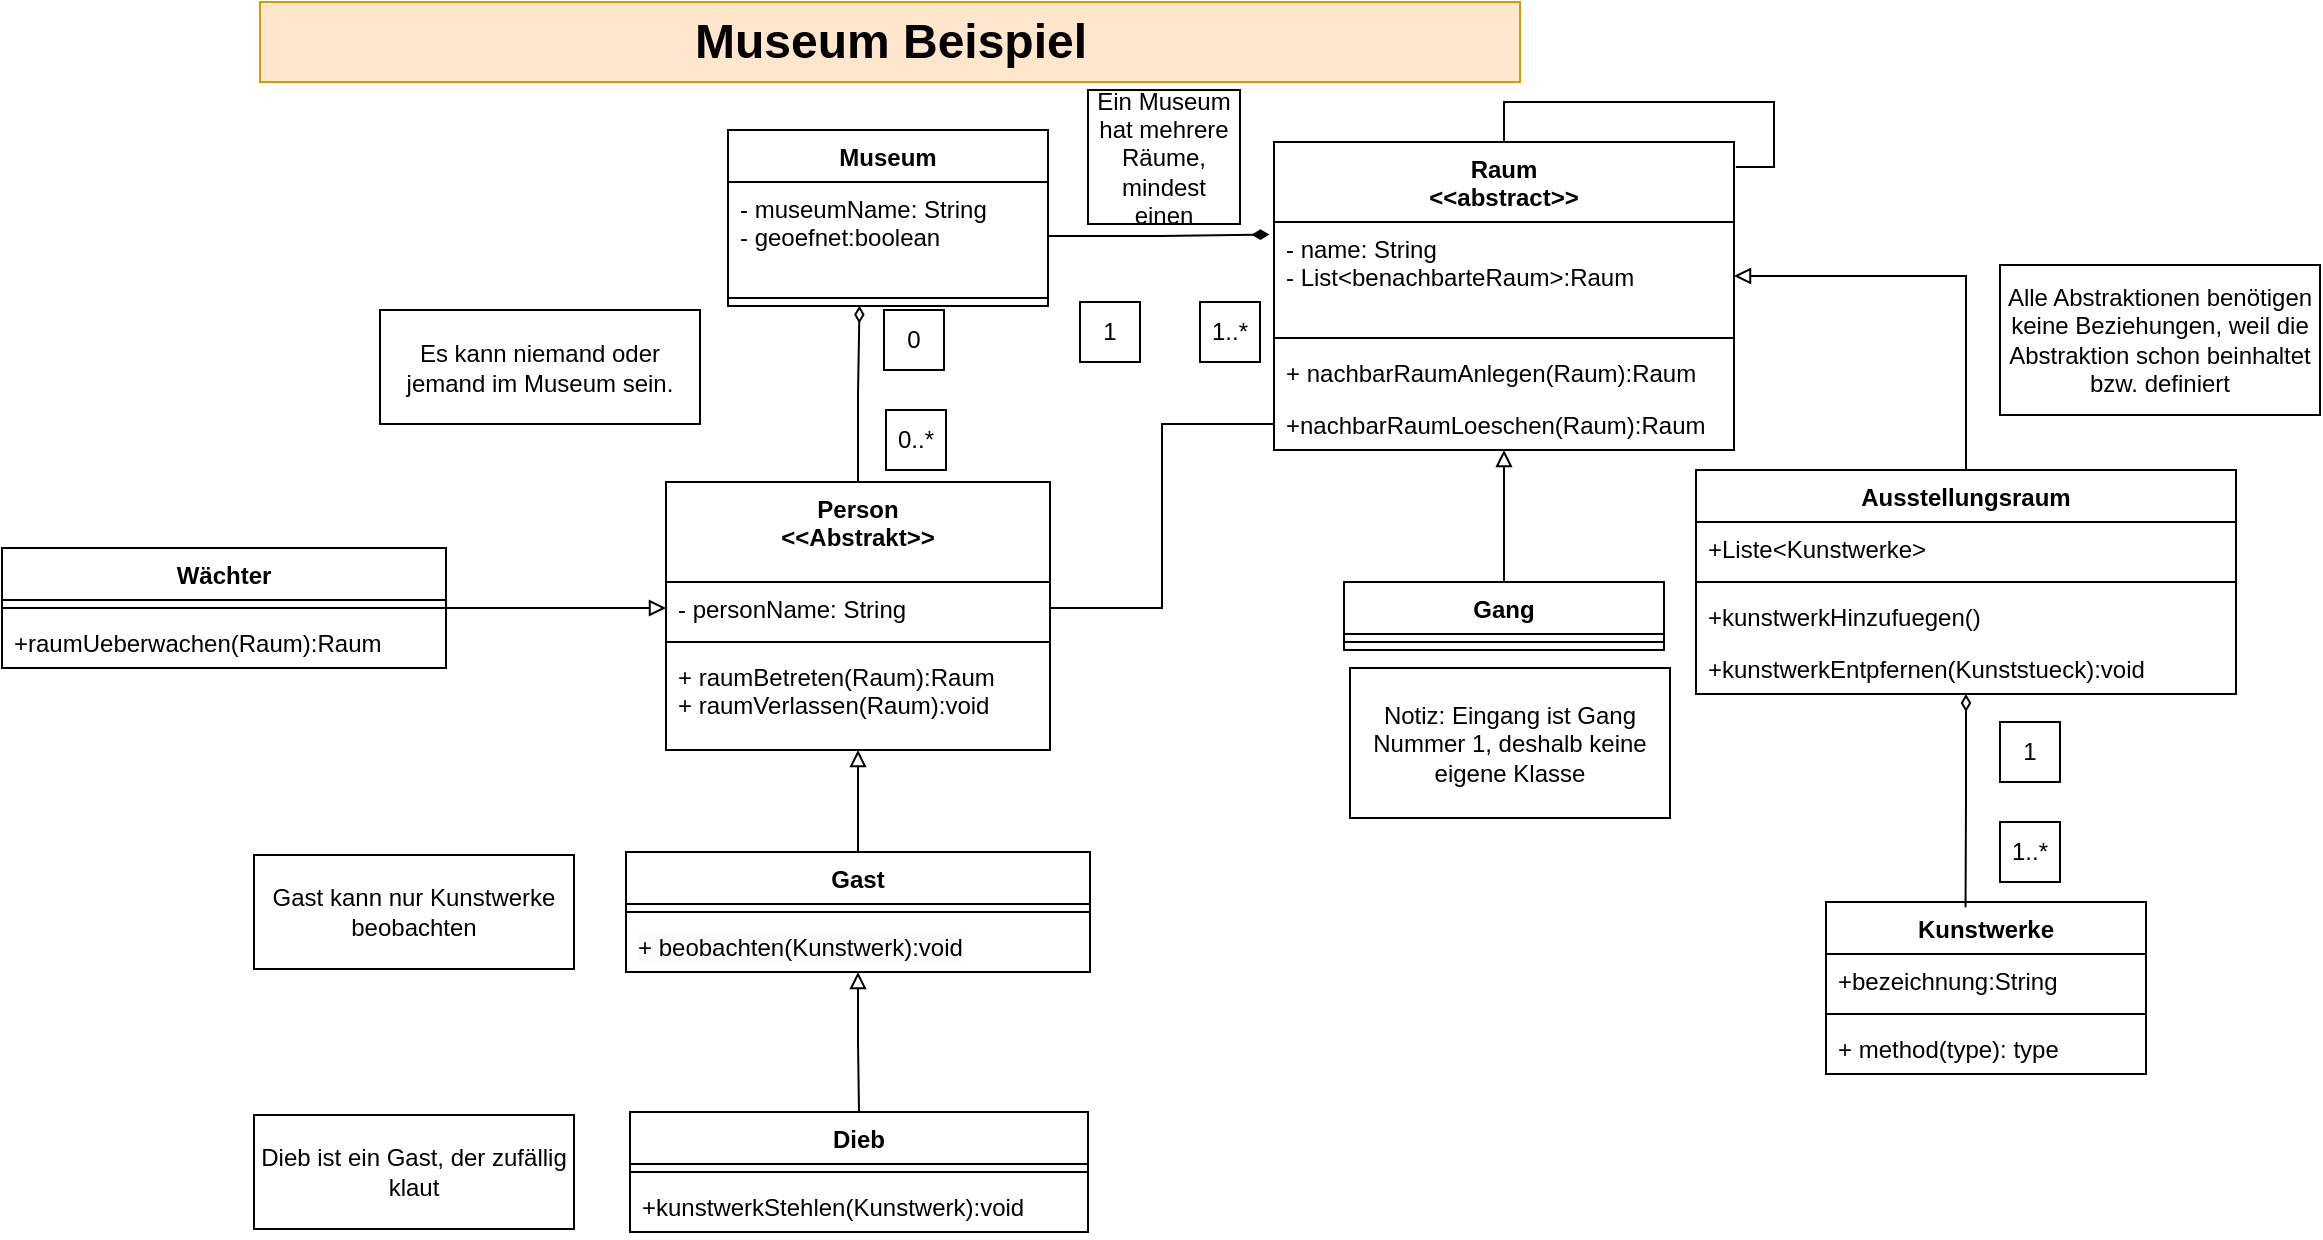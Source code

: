 <mxfile version="23.1.6" type="device">
  <diagram name="Page-1" id="929967ad-93f9-6ef4-fab6-5d389245f69c">
    <mxGraphModel dx="1313" dy="696" grid="1" gridSize="10" guides="1" tooltips="1" connect="1" arrows="1" fold="1" page="1" pageScale="1.5" pageWidth="1169" pageHeight="826" background="none" math="0" shadow="0">
      <root>
        <mxCell id="0" style=";html=1;" />
        <mxCell id="1" style=";html=1;" parent="0" />
        <mxCell id="1672d66443f91eb5-23" value="Museum Beispiel" style="text;strokeColor=#d79b00;fillColor=#ffe6cc;html=1;fontSize=24;fontStyle=1;verticalAlign=middle;align=center;" parent="1" vertex="1">
          <mxGeometry x="550" y="20" width="630" height="40" as="geometry" />
        </mxCell>
        <mxCell id="vkAkZfnKyoBQVsPQu3A6-1" value="Museum" style="swimlane;fontStyle=1;align=center;verticalAlign=top;childLayout=stackLayout;horizontal=1;startSize=26;horizontalStack=0;resizeParent=1;resizeParentMax=0;resizeLast=0;collapsible=1;marginBottom=0;whiteSpace=wrap;html=1;" vertex="1" parent="1">
          <mxGeometry x="784" y="84" width="160" height="88" as="geometry" />
        </mxCell>
        <mxCell id="vkAkZfnKyoBQVsPQu3A6-2" value="- museumName: String&lt;div&gt;- geoefnet:boolean&lt;/div&gt;&lt;div&gt;&lt;br&gt;&lt;/div&gt;" style="text;strokeColor=none;fillColor=none;align=left;verticalAlign=top;spacingLeft=4;spacingRight=4;overflow=hidden;rotatable=0;points=[[0,0.5],[1,0.5]];portConstraint=eastwest;whiteSpace=wrap;html=1;" vertex="1" parent="vkAkZfnKyoBQVsPQu3A6-1">
          <mxGeometry y="26" width="160" height="54" as="geometry" />
        </mxCell>
        <mxCell id="vkAkZfnKyoBQVsPQu3A6-3" value="" style="line;strokeWidth=1;fillColor=none;align=left;verticalAlign=middle;spacingTop=-1;spacingLeft=3;spacingRight=3;rotatable=0;labelPosition=right;points=[];portConstraint=eastwest;strokeColor=inherit;" vertex="1" parent="vkAkZfnKyoBQVsPQu3A6-1">
          <mxGeometry y="80" width="160" height="8" as="geometry" />
        </mxCell>
        <mxCell id="vkAkZfnKyoBQVsPQu3A6-9" value="Raum&lt;br&gt;&amp;lt;&amp;lt;abstract&amp;gt;&amp;gt;" style="swimlane;fontStyle=1;align=center;verticalAlign=top;childLayout=stackLayout;horizontal=1;startSize=40;horizontalStack=0;resizeParent=1;resizeParentMax=0;resizeLast=0;collapsible=1;marginBottom=0;whiteSpace=wrap;html=1;" vertex="1" parent="1">
          <mxGeometry x="1057" y="90" width="230" height="154" as="geometry" />
        </mxCell>
        <mxCell id="vkAkZfnKyoBQVsPQu3A6-10" value="- name: String&lt;br&gt;- List&amp;lt;benachbarteRaum&amp;gt;:Raum" style="text;strokeColor=none;fillColor=none;align=left;verticalAlign=top;spacingLeft=4;spacingRight=4;overflow=hidden;rotatable=0;points=[[0,0.5],[1,0.5]];portConstraint=eastwest;whiteSpace=wrap;html=1;" vertex="1" parent="vkAkZfnKyoBQVsPQu3A6-9">
          <mxGeometry y="40" width="230" height="54" as="geometry" />
        </mxCell>
        <mxCell id="vkAkZfnKyoBQVsPQu3A6-11" value="" style="line;strokeWidth=1;fillColor=none;align=left;verticalAlign=middle;spacingTop=-1;spacingLeft=3;spacingRight=3;rotatable=0;labelPosition=right;points=[];portConstraint=eastwest;strokeColor=inherit;" vertex="1" parent="vkAkZfnKyoBQVsPQu3A6-9">
          <mxGeometry y="94" width="230" height="8" as="geometry" />
        </mxCell>
        <mxCell id="vkAkZfnKyoBQVsPQu3A6-12" value="+ nachbarRaumAnlegen(Raum):Raum" style="text;strokeColor=none;fillColor=none;align=left;verticalAlign=top;spacingLeft=4;spacingRight=4;overflow=hidden;rotatable=0;points=[[0,0.5],[1,0.5]];portConstraint=eastwest;whiteSpace=wrap;html=1;" vertex="1" parent="vkAkZfnKyoBQVsPQu3A6-9">
          <mxGeometry y="102" width="230" height="26" as="geometry" />
        </mxCell>
        <mxCell id="vkAkZfnKyoBQVsPQu3A6-102" value="+nachbarRaumLoeschen(Raum):Raum" style="text;strokeColor=none;fillColor=none;align=left;verticalAlign=top;spacingLeft=4;spacingRight=4;overflow=hidden;rotatable=0;points=[[0,0.5],[1,0.5]];portConstraint=eastwest;whiteSpace=wrap;html=1;" vertex="1" parent="vkAkZfnKyoBQVsPQu3A6-9">
          <mxGeometry y="128" width="230" height="26" as="geometry" />
        </mxCell>
        <mxCell id="vkAkZfnKyoBQVsPQu3A6-78" style="edgeStyle=orthogonalEdgeStyle;rounded=0;orthogonalLoop=1;jettySize=auto;html=1;entryX=1;entryY=0.5;entryDx=0;entryDy=0;endArrow=block;endFill=0;startArrow=none;startFill=0;" edge="1" parent="1" source="vkAkZfnKyoBQVsPQu3A6-13" target="vkAkZfnKyoBQVsPQu3A6-10">
          <mxGeometry relative="1" as="geometry" />
        </mxCell>
        <mxCell id="vkAkZfnKyoBQVsPQu3A6-13" value="Ausstellungsraum" style="swimlane;fontStyle=1;align=center;verticalAlign=top;childLayout=stackLayout;horizontal=1;startSize=26;horizontalStack=0;resizeParent=1;resizeParentMax=0;resizeLast=0;collapsible=1;marginBottom=0;whiteSpace=wrap;html=1;" vertex="1" parent="1">
          <mxGeometry x="1268" y="254" width="270" height="112" as="geometry" />
        </mxCell>
        <mxCell id="vkAkZfnKyoBQVsPQu3A6-14" value="+Liste&amp;lt;Kunstwerke&amp;gt;" style="text;strokeColor=none;fillColor=none;align=left;verticalAlign=top;spacingLeft=4;spacingRight=4;overflow=hidden;rotatable=0;points=[[0,0.5],[1,0.5]];portConstraint=eastwest;whiteSpace=wrap;html=1;" vertex="1" parent="vkAkZfnKyoBQVsPQu3A6-13">
          <mxGeometry y="26" width="270" height="26" as="geometry" />
        </mxCell>
        <mxCell id="vkAkZfnKyoBQVsPQu3A6-15" value="" style="line;strokeWidth=1;fillColor=none;align=left;verticalAlign=middle;spacingTop=-1;spacingLeft=3;spacingRight=3;rotatable=0;labelPosition=right;points=[];portConstraint=eastwest;strokeColor=inherit;" vertex="1" parent="vkAkZfnKyoBQVsPQu3A6-13">
          <mxGeometry y="52" width="270" height="8" as="geometry" />
        </mxCell>
        <mxCell id="vkAkZfnKyoBQVsPQu3A6-16" value="+kunstwerkHinzufuegen()" style="text;strokeColor=none;fillColor=none;align=left;verticalAlign=top;spacingLeft=4;spacingRight=4;overflow=hidden;rotatable=0;points=[[0,0.5],[1,0.5]];portConstraint=eastwest;whiteSpace=wrap;html=1;" vertex="1" parent="vkAkZfnKyoBQVsPQu3A6-13">
          <mxGeometry y="60" width="270" height="26" as="geometry" />
        </mxCell>
        <mxCell id="vkAkZfnKyoBQVsPQu3A6-103" value="+kunstwerkEntpfernen(Kunststueck):void" style="text;strokeColor=none;fillColor=none;align=left;verticalAlign=top;spacingLeft=4;spacingRight=4;overflow=hidden;rotatable=0;points=[[0,0.5],[1,0.5]];portConstraint=eastwest;whiteSpace=wrap;html=1;" vertex="1" parent="vkAkZfnKyoBQVsPQu3A6-13">
          <mxGeometry y="86" width="270" height="26" as="geometry" />
        </mxCell>
        <mxCell id="vkAkZfnKyoBQVsPQu3A6-21" value="Person&lt;br&gt;&amp;lt;&amp;lt;Abstrakt&amp;gt;&amp;gt;" style="swimlane;fontStyle=1;align=center;verticalAlign=top;childLayout=stackLayout;horizontal=1;startSize=50;horizontalStack=0;resizeParent=1;resizeParentMax=0;resizeLast=0;collapsible=1;marginBottom=0;whiteSpace=wrap;html=1;" vertex="1" parent="1">
          <mxGeometry x="753" y="260" width="192" height="134" as="geometry" />
        </mxCell>
        <mxCell id="vkAkZfnKyoBQVsPQu3A6-22" value="- personName: String" style="text;strokeColor=none;fillColor=none;align=left;verticalAlign=top;spacingLeft=4;spacingRight=4;overflow=hidden;rotatable=0;points=[[0,0.5],[1,0.5]];portConstraint=eastwest;whiteSpace=wrap;html=1;" vertex="1" parent="vkAkZfnKyoBQVsPQu3A6-21">
          <mxGeometry y="50" width="192" height="26" as="geometry" />
        </mxCell>
        <mxCell id="vkAkZfnKyoBQVsPQu3A6-23" value="" style="line;strokeWidth=1;fillColor=none;align=left;verticalAlign=middle;spacingTop=-1;spacingLeft=3;spacingRight=3;rotatable=0;labelPosition=right;points=[];portConstraint=eastwest;strokeColor=inherit;" vertex="1" parent="vkAkZfnKyoBQVsPQu3A6-21">
          <mxGeometry y="76" width="192" height="8" as="geometry" />
        </mxCell>
        <mxCell id="vkAkZfnKyoBQVsPQu3A6-24" value="+ raumBetreten(Raum):Raum&lt;br&gt;+ raumVerlassen(Raum):void" style="text;strokeColor=none;fillColor=none;align=left;verticalAlign=top;spacingLeft=4;spacingRight=4;overflow=hidden;rotatable=0;points=[[0,0.5],[1,0.5]];portConstraint=eastwest;whiteSpace=wrap;html=1;" vertex="1" parent="vkAkZfnKyoBQVsPQu3A6-21">
          <mxGeometry y="84" width="192" height="50" as="geometry" />
        </mxCell>
        <mxCell id="vkAkZfnKyoBQVsPQu3A6-88" style="edgeStyle=orthogonalEdgeStyle;rounded=0;orthogonalLoop=1;jettySize=auto;html=1;entryX=0;entryY=0.5;entryDx=0;entryDy=0;endArrow=block;endFill=0;" edge="1" parent="1" source="vkAkZfnKyoBQVsPQu3A6-29" target="vkAkZfnKyoBQVsPQu3A6-22">
          <mxGeometry relative="1" as="geometry" />
        </mxCell>
        <mxCell id="vkAkZfnKyoBQVsPQu3A6-29" value="Wächter" style="swimlane;fontStyle=1;align=center;verticalAlign=top;childLayout=stackLayout;horizontal=1;startSize=26;horizontalStack=0;resizeParent=1;resizeParentMax=0;resizeLast=0;collapsible=1;marginBottom=0;whiteSpace=wrap;html=1;" vertex="1" parent="1">
          <mxGeometry x="421" y="293" width="222" height="60" as="geometry" />
        </mxCell>
        <mxCell id="vkAkZfnKyoBQVsPQu3A6-31" value="" style="line;strokeWidth=1;fillColor=none;align=left;verticalAlign=middle;spacingTop=-1;spacingLeft=3;spacingRight=3;rotatable=0;labelPosition=right;points=[];portConstraint=eastwest;strokeColor=inherit;" vertex="1" parent="vkAkZfnKyoBQVsPQu3A6-29">
          <mxGeometry y="26" width="222" height="8" as="geometry" />
        </mxCell>
        <mxCell id="vkAkZfnKyoBQVsPQu3A6-32" value="+raumUeberwachen(Raum):Raum" style="text;strokeColor=none;fillColor=none;align=left;verticalAlign=top;spacingLeft=4;spacingRight=4;overflow=hidden;rotatable=0;points=[[0,0.5],[1,0.5]];portConstraint=eastwest;whiteSpace=wrap;html=1;" vertex="1" parent="vkAkZfnKyoBQVsPQu3A6-29">
          <mxGeometry y="34" width="222" height="26" as="geometry" />
        </mxCell>
        <mxCell id="vkAkZfnKyoBQVsPQu3A6-33" value="Dieb" style="swimlane;fontStyle=1;align=center;verticalAlign=top;childLayout=stackLayout;horizontal=1;startSize=26;horizontalStack=0;resizeParent=1;resizeParentMax=0;resizeLast=0;collapsible=1;marginBottom=0;whiteSpace=wrap;html=1;" vertex="1" parent="1">
          <mxGeometry x="735" y="575" width="229" height="60" as="geometry" />
        </mxCell>
        <mxCell id="vkAkZfnKyoBQVsPQu3A6-35" value="" style="line;strokeWidth=1;fillColor=none;align=left;verticalAlign=middle;spacingTop=-1;spacingLeft=3;spacingRight=3;rotatable=0;labelPosition=right;points=[];portConstraint=eastwest;strokeColor=inherit;" vertex="1" parent="vkAkZfnKyoBQVsPQu3A6-33">
          <mxGeometry y="26" width="229" height="8" as="geometry" />
        </mxCell>
        <mxCell id="vkAkZfnKyoBQVsPQu3A6-36" value="+kunstwerkStehlen(Kunstwerk):void" style="text;strokeColor=none;fillColor=none;align=left;verticalAlign=top;spacingLeft=4;spacingRight=4;overflow=hidden;rotatable=0;points=[[0,0.5],[1,0.5]];portConstraint=eastwest;whiteSpace=wrap;html=1;" vertex="1" parent="vkAkZfnKyoBQVsPQu3A6-33">
          <mxGeometry y="34" width="229" height="26" as="geometry" />
        </mxCell>
        <mxCell id="vkAkZfnKyoBQVsPQu3A6-67" value="Gang" style="swimlane;fontStyle=1;align=center;verticalAlign=top;childLayout=stackLayout;horizontal=1;startSize=26;horizontalStack=0;resizeParent=1;resizeParentMax=0;resizeLast=0;collapsible=1;marginBottom=0;whiteSpace=wrap;html=1;" vertex="1" parent="1">
          <mxGeometry x="1092" y="310" width="160" height="34" as="geometry" />
        </mxCell>
        <mxCell id="vkAkZfnKyoBQVsPQu3A6-69" value="" style="line;strokeWidth=1;fillColor=none;align=left;verticalAlign=middle;spacingTop=-1;spacingLeft=3;spacingRight=3;rotatable=0;labelPosition=right;points=[];portConstraint=eastwest;strokeColor=inherit;" vertex="1" parent="vkAkZfnKyoBQVsPQu3A6-67">
          <mxGeometry y="26" width="160" height="8" as="geometry" />
        </mxCell>
        <mxCell id="vkAkZfnKyoBQVsPQu3A6-72" value="Kunstwerke" style="swimlane;fontStyle=1;align=center;verticalAlign=top;childLayout=stackLayout;horizontal=1;startSize=26;horizontalStack=0;resizeParent=1;resizeParentMax=0;resizeLast=0;collapsible=1;marginBottom=0;whiteSpace=wrap;html=1;" vertex="1" parent="1">
          <mxGeometry x="1333" y="470" width="160" height="86" as="geometry" />
        </mxCell>
        <mxCell id="vkAkZfnKyoBQVsPQu3A6-73" value="+bezeichnung:String" style="text;strokeColor=none;fillColor=none;align=left;verticalAlign=top;spacingLeft=4;spacingRight=4;overflow=hidden;rotatable=0;points=[[0,0.5],[1,0.5]];portConstraint=eastwest;whiteSpace=wrap;html=1;" vertex="1" parent="vkAkZfnKyoBQVsPQu3A6-72">
          <mxGeometry y="26" width="160" height="26" as="geometry" />
        </mxCell>
        <mxCell id="vkAkZfnKyoBQVsPQu3A6-74" value="" style="line;strokeWidth=1;fillColor=none;align=left;verticalAlign=middle;spacingTop=-1;spacingLeft=3;spacingRight=3;rotatable=0;labelPosition=right;points=[];portConstraint=eastwest;strokeColor=inherit;" vertex="1" parent="vkAkZfnKyoBQVsPQu3A6-72">
          <mxGeometry y="52" width="160" height="8" as="geometry" />
        </mxCell>
        <mxCell id="vkAkZfnKyoBQVsPQu3A6-75" value="+ method(type): type" style="text;strokeColor=none;fillColor=none;align=left;verticalAlign=top;spacingLeft=4;spacingRight=4;overflow=hidden;rotatable=0;points=[[0,0.5],[1,0.5]];portConstraint=eastwest;whiteSpace=wrap;html=1;" vertex="1" parent="vkAkZfnKyoBQVsPQu3A6-72">
          <mxGeometry y="60" width="160" height="26" as="geometry" />
        </mxCell>
        <mxCell id="vkAkZfnKyoBQVsPQu3A6-77" style="edgeStyle=orthogonalEdgeStyle;rounded=0;orthogonalLoop=1;jettySize=auto;html=1;startArrow=block;startFill=0;endArrow=none;endFill=0;entryX=0.5;entryY=0;entryDx=0;entryDy=0;" edge="1" parent="1" source="vkAkZfnKyoBQVsPQu3A6-9" target="vkAkZfnKyoBQVsPQu3A6-67">
          <mxGeometry relative="1" as="geometry">
            <mxPoint x="1148" y="250" as="targetPoint" />
          </mxGeometry>
        </mxCell>
        <mxCell id="vkAkZfnKyoBQVsPQu3A6-79" style="edgeStyle=orthogonalEdgeStyle;rounded=0;orthogonalLoop=1;jettySize=auto;html=1;entryX=0.436;entryY=0.031;entryDx=0;entryDy=0;entryPerimeter=0;endArrow=none;endFill=0;startArrow=diamondThin;startFill=0;" edge="1" parent="1" source="vkAkZfnKyoBQVsPQu3A6-13" target="vkAkZfnKyoBQVsPQu3A6-72">
          <mxGeometry relative="1" as="geometry" />
        </mxCell>
        <mxCell id="vkAkZfnKyoBQVsPQu3A6-81" value="Notiz: Eingang ist Gang Nummer 1, deshalb keine eigene Klasse" style="whiteSpace=wrap;html=1;" vertex="1" parent="1">
          <mxGeometry x="1095" y="353" width="160" height="75" as="geometry" />
        </mxCell>
        <mxCell id="vkAkZfnKyoBQVsPQu3A6-89" style="edgeStyle=orthogonalEdgeStyle;rounded=0;orthogonalLoop=1;jettySize=auto;html=1;exitX=0.5;exitY=0;exitDx=0;exitDy=0;entryX=0.5;entryY=1;entryDx=0;entryDy=0;endArrow=block;endFill=0;" edge="1" parent="1" source="vkAkZfnKyoBQVsPQu3A6-83" target="vkAkZfnKyoBQVsPQu3A6-21">
          <mxGeometry relative="1" as="geometry" />
        </mxCell>
        <mxCell id="vkAkZfnKyoBQVsPQu3A6-91" style="edgeStyle=orthogonalEdgeStyle;rounded=0;orthogonalLoop=1;jettySize=auto;html=1;entryX=0.5;entryY=0;entryDx=0;entryDy=0;endArrow=none;endFill=0;startArrow=block;startFill=0;" edge="1" parent="1" source="vkAkZfnKyoBQVsPQu3A6-83" target="vkAkZfnKyoBQVsPQu3A6-33">
          <mxGeometry relative="1" as="geometry" />
        </mxCell>
        <mxCell id="vkAkZfnKyoBQVsPQu3A6-83" value="Gast" style="swimlane;fontStyle=1;align=center;verticalAlign=top;childLayout=stackLayout;horizontal=1;startSize=26;horizontalStack=0;resizeParent=1;resizeParentMax=0;resizeLast=0;collapsible=1;marginBottom=0;whiteSpace=wrap;html=1;" vertex="1" parent="1">
          <mxGeometry x="733" y="445" width="232" height="60" as="geometry" />
        </mxCell>
        <mxCell id="vkAkZfnKyoBQVsPQu3A6-85" value="" style="line;strokeWidth=1;fillColor=none;align=left;verticalAlign=middle;spacingTop=-1;spacingLeft=3;spacingRight=3;rotatable=0;labelPosition=right;points=[];portConstraint=eastwest;strokeColor=inherit;" vertex="1" parent="vkAkZfnKyoBQVsPQu3A6-83">
          <mxGeometry y="26" width="232" height="8" as="geometry" />
        </mxCell>
        <mxCell id="vkAkZfnKyoBQVsPQu3A6-86" value="&lt;span style=&quot;color: rgb(0, 0, 0); font-family: Helvetica; font-size: 12px; font-style: normal; font-variant-ligatures: normal; font-variant-caps: normal; font-weight: 400; letter-spacing: normal; orphans: 2; text-align: left; text-indent: 0px; text-transform: none; widows: 2; word-spacing: 0px; -webkit-text-stroke-width: 0px; background-color: rgb(251, 251, 251); text-decoration-thickness: initial; text-decoration-style: initial; text-decoration-color: initial; float: none; display: inline !important;&quot;&gt;+ beobachten(Kunstwerk):void&lt;/span&gt;&lt;div&gt;&lt;br&gt;&lt;/div&gt;" style="text;strokeColor=none;fillColor=none;align=left;verticalAlign=top;spacingLeft=4;spacingRight=4;overflow=hidden;rotatable=0;points=[[0,0.5],[1,0.5]];portConstraint=eastwest;whiteSpace=wrap;html=1;" vertex="1" parent="vkAkZfnKyoBQVsPQu3A6-83">
          <mxGeometry y="34" width="232" height="26" as="geometry" />
        </mxCell>
        <mxCell id="vkAkZfnKyoBQVsPQu3A6-93" value="1..*" style="whiteSpace=wrap;html=1;" vertex="1" parent="1">
          <mxGeometry x="1020" y="170" width="30" height="30" as="geometry" />
        </mxCell>
        <mxCell id="vkAkZfnKyoBQVsPQu3A6-94" value="1" style="whiteSpace=wrap;html=1;" vertex="1" parent="1">
          <mxGeometry x="960" y="170" width="30" height="30" as="geometry" />
        </mxCell>
        <mxCell id="vkAkZfnKyoBQVsPQu3A6-95" value="1..*" style="whiteSpace=wrap;html=1;" vertex="1" parent="1">
          <mxGeometry x="1420" y="430" width="30" height="30" as="geometry" />
        </mxCell>
        <mxCell id="vkAkZfnKyoBQVsPQu3A6-96" value="1" style="whiteSpace=wrap;html=1;" vertex="1" parent="1">
          <mxGeometry x="1420" y="380" width="30" height="30" as="geometry" />
        </mxCell>
        <mxCell id="vkAkZfnKyoBQVsPQu3A6-98" style="edgeStyle=orthogonalEdgeStyle;rounded=0;orthogonalLoop=1;jettySize=auto;html=1;entryX=-0.01;entryY=0.116;entryDx=0;entryDy=0;entryPerimeter=0;endArrow=diamondThin;endFill=1;" edge="1" parent="1" source="vkAkZfnKyoBQVsPQu3A6-2" target="vkAkZfnKyoBQVsPQu3A6-10">
          <mxGeometry relative="1" as="geometry" />
        </mxCell>
        <mxCell id="vkAkZfnKyoBQVsPQu3A6-104" style="edgeStyle=orthogonalEdgeStyle;rounded=0;orthogonalLoop=1;jettySize=auto;html=1;entryX=0.411;entryY=0.978;entryDx=0;entryDy=0;entryPerimeter=0;endArrow=diamondThin;endFill=0;" edge="1" parent="1" source="vkAkZfnKyoBQVsPQu3A6-21" target="vkAkZfnKyoBQVsPQu3A6-3">
          <mxGeometry relative="1" as="geometry" />
        </mxCell>
        <mxCell id="vkAkZfnKyoBQVsPQu3A6-118" value="0..*" style="whiteSpace=wrap;html=1;" vertex="1" parent="1">
          <mxGeometry x="863" y="224" width="30" height="30" as="geometry" />
        </mxCell>
        <mxCell id="vkAkZfnKyoBQVsPQu3A6-119" value="0" style="whiteSpace=wrap;html=1;" vertex="1" parent="1">
          <mxGeometry x="862" y="174" width="30" height="30" as="geometry" />
        </mxCell>
        <mxCell id="vkAkZfnKyoBQVsPQu3A6-126" value="Alle Abstraktionen benötigen keine Beziehungen, weil die Abstraktion schon beinhaltet bzw. definiert" style="whiteSpace=wrap;html=1;" vertex="1" parent="1">
          <mxGeometry x="1420" y="151.5" width="160" height="75" as="geometry" />
        </mxCell>
        <mxCell id="vkAkZfnKyoBQVsPQu3A6-127" value="Dieb ist ein Gast, der zufällig klaut" style="whiteSpace=wrap;html=1;" vertex="1" parent="1">
          <mxGeometry x="547" y="576.5" width="160" height="57" as="geometry" />
        </mxCell>
        <mxCell id="vkAkZfnKyoBQVsPQu3A6-128" value="Gast kann nur Kunstwerke beobachten" style="whiteSpace=wrap;html=1;" vertex="1" parent="1">
          <mxGeometry x="547" y="446.5" width="160" height="57" as="geometry" />
        </mxCell>
        <mxCell id="vkAkZfnKyoBQVsPQu3A6-129" value="Es kann niemand oder jemand im Museum sein." style="whiteSpace=wrap;html=1;" vertex="1" parent="1">
          <mxGeometry x="610" y="174" width="160" height="57" as="geometry" />
        </mxCell>
        <mxCell id="vkAkZfnKyoBQVsPQu3A6-130" value="Ein Museum hat mehrere Räume, mindest einen" style="whiteSpace=wrap;html=1;" vertex="1" parent="1">
          <mxGeometry x="964" y="64" width="76" height="67" as="geometry" />
        </mxCell>
        <mxCell id="vkAkZfnKyoBQVsPQu3A6-132" style="edgeStyle=orthogonalEdgeStyle;rounded=0;orthogonalLoop=1;jettySize=auto;html=1;entryX=1;entryY=0.5;entryDx=0;entryDy=0;endArrow=none;endFill=0;" edge="1" parent="1" source="vkAkZfnKyoBQVsPQu3A6-102" target="vkAkZfnKyoBQVsPQu3A6-22">
          <mxGeometry relative="1" as="geometry" />
        </mxCell>
        <mxCell id="vkAkZfnKyoBQVsPQu3A6-134" style="edgeStyle=orthogonalEdgeStyle;rounded=0;orthogonalLoop=1;jettySize=auto;html=1;entryX=1.004;entryY=0.081;entryDx=0;entryDy=0;entryPerimeter=0;endArrow=none;endFill=0;" edge="1" parent="1" source="vkAkZfnKyoBQVsPQu3A6-9" target="vkAkZfnKyoBQVsPQu3A6-9">
          <mxGeometry relative="1" as="geometry" />
        </mxCell>
      </root>
    </mxGraphModel>
  </diagram>
</mxfile>
